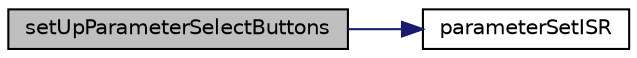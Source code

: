 digraph "setUpParameterSelectButtons"
{
 // LATEX_PDF_SIZE
  edge [fontname="Helvetica",fontsize="10",labelfontname="Helvetica",labelfontsize="10"];
  node [fontname="Helvetica",fontsize="10",shape=record];
  rankdir="LR";
  Node1 [label="setUpParameterSelectButtons",height=0.2,width=0.4,color="black", fillcolor="grey75", style="filled", fontcolor="black",tooltip=" "];
  Node1 -> Node2 [color="midnightblue",fontsize="10",style="solid",fontname="Helvetica"];
  Node2 [label="parameterSetISR",height=0.2,width=0.4,color="black", fillcolor="white", style="filled",URL="$update_user_parameters_8h.html#aac72b474ee1bd45c78b66eb822944b19",tooltip=" "];
}
